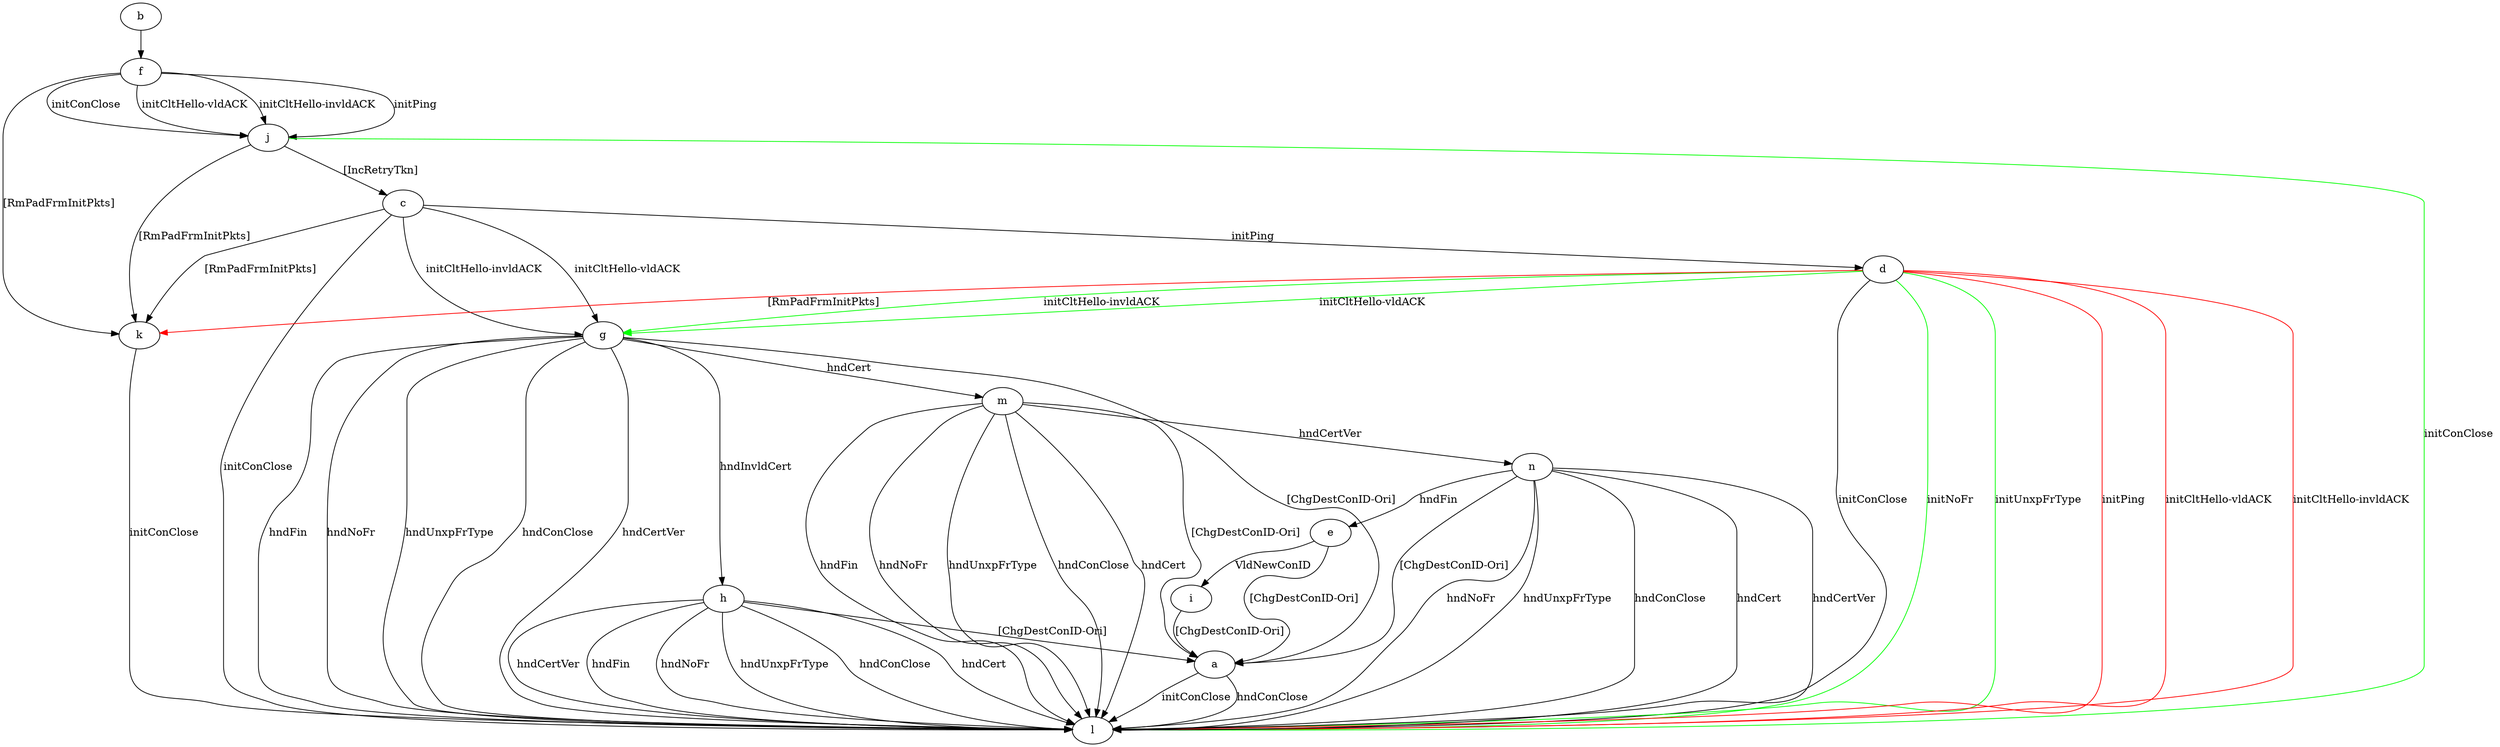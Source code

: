 digraph "" {
	a -> l	[key=0,
		label="initConClose "];
	a -> l	[key=1,
		label="hndConClose "];
	b -> f	[key=0];
	c -> d	[key=0,
		label="initPing "];
	c -> g	[key=0,
		label="initCltHello-vldACK "];
	c -> g	[key=1,
		label="initCltHello-invldACK "];
	c -> k	[key=0,
		label="[RmPadFrmInitPkts] "];
	c -> l	[key=0,
		label="initConClose "];
	d -> g	[key=0,
		color=green,
		label="initCltHello-vldACK "];
	d -> g	[key=1,
		color=green,
		label="initCltHello-invldACK "];
	d -> k	[key=0,
		color=red,
		label="[RmPadFrmInitPkts] "];
	d -> l	[key=0,
		label="initConClose "];
	d -> l	[key=1,
		color=green,
		label="initNoFr "];
	d -> l	[key=2,
		color=green,
		label="initUnxpFrType "];
	d -> l	[key=3,
		color=red,
		label="initPing "];
	d -> l	[key=4,
		color=red,
		label="initCltHello-vldACK "];
	d -> l	[key=5,
		color=red,
		label="initCltHello-invldACK "];
	e -> a	[key=0,
		label="[ChgDestConID-Ori] "];
	e -> i	[key=0,
		label="VldNewConID "];
	f -> j	[key=0,
		label="initPing "];
	f -> j	[key=1,
		label="initConClose "];
	f -> j	[key=2,
		label="initCltHello-vldACK "];
	f -> j	[key=3,
		label="initCltHello-invldACK "];
	f -> k	[key=0,
		label="[RmPadFrmInitPkts] "];
	g -> a	[key=0,
		label="[ChgDestConID-Ori] "];
	g -> h	[key=0,
		label="hndInvldCert "];
	g -> l	[key=0,
		label="hndFin "];
	g -> l	[key=1,
		label="hndNoFr "];
	g -> l	[key=2,
		label="hndUnxpFrType "];
	g -> l	[key=3,
		label="hndConClose "];
	g -> l	[key=4,
		label="hndCertVer "];
	g -> m	[key=0,
		label="hndCert "];
	h -> a	[key=0,
		label="[ChgDestConID-Ori] "];
	h -> l	[key=0,
		label="hndFin "];
	h -> l	[key=1,
		label="hndNoFr "];
	h -> l	[key=2,
		label="hndUnxpFrType "];
	h -> l	[key=3,
		label="hndConClose "];
	h -> l	[key=4,
		label="hndCert "];
	h -> l	[key=5,
		label="hndCertVer "];
	i -> a	[key=0,
		label="[ChgDestConID-Ori] "];
	j -> c	[key=0,
		label="[IncRetryTkn] "];
	j -> k	[key=0,
		label="[RmPadFrmInitPkts] "];
	j -> l	[key=0,
		color=green,
		label="initConClose "];
	k -> l	[key=0,
		label="initConClose "];
	m -> a	[key=0,
		label="[ChgDestConID-Ori] "];
	m -> l	[key=0,
		label="hndFin "];
	m -> l	[key=1,
		label="hndNoFr "];
	m -> l	[key=2,
		label="hndUnxpFrType "];
	m -> l	[key=3,
		label="hndConClose "];
	m -> l	[key=4,
		label="hndCert "];
	m -> n	[key=0,
		label="hndCertVer "];
	n -> a	[key=0,
		label="[ChgDestConID-Ori] "];
	n -> e	[key=0,
		label="hndFin "];
	n -> l	[key=0,
		label="hndNoFr "];
	n -> l	[key=1,
		label="hndUnxpFrType "];
	n -> l	[key=2,
		label="hndConClose "];
	n -> l	[key=3,
		label="hndCert "];
	n -> l	[key=4,
		label="hndCertVer "];
}

